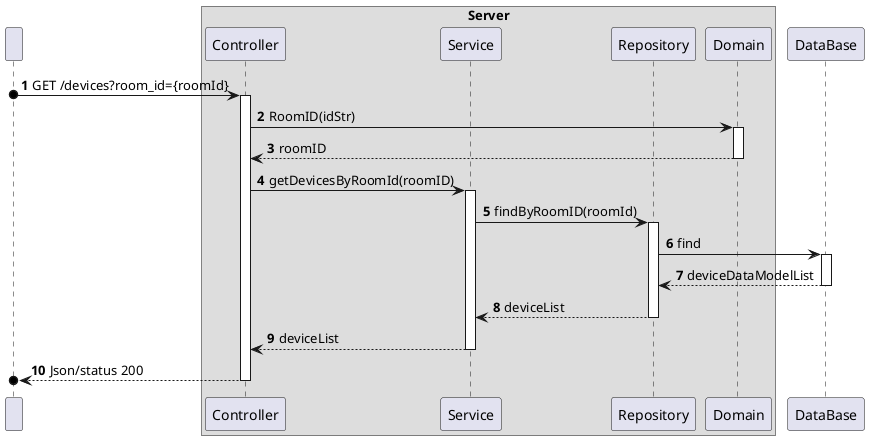 @startuml
'https://plantuml.com/sequence-diagram
!pragma layout smetana

autonumber


participant " " as HTTP

box "Server"
    participant "Controller" as CTRL
    participant "Service" as SV
    participant "Repository" as REPO
    participant "Domain" as DOM

end box
participant "DataBase" as BD


HTTP o-> CTRL : GET /devices?room_id={roomId}
activate CTRL

CTRL -> DOM : RoomID(idStr)
activate DOM
DOM --> CTRL : roomID
deactivate DOM

CTRL -> SV : getDevicesByRoomId(roomID)
activate SV

SV -> REPO : findByRoomID(roomId)
activate REPO

REPO -> BD : find
activate BD

BD --> REPO : deviceDataModelList
deactivate BD

REPO --> SV : deviceList
deactivate REPO

SV --> CTRL : deviceList
deactivate SV

CTRL -->o HTTP : Json/status 200
deactivate CTRL



@enduml